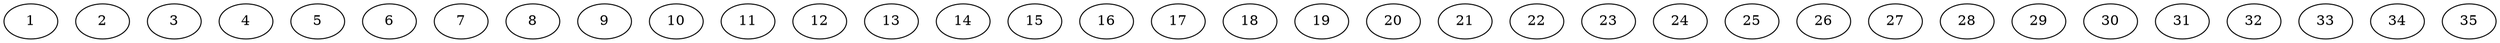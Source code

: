 // DAG automatically generated by daggen at Thu Oct  3 14:05:37 2019
// ./daggen --dot -n 35 --ccr 0.3 --fat 0.9 --regular 0.5 --density 0.9 --mindata 5242880 --maxdata 52428800 
digraph G {
  1 [size="29696000", alpha="0.06", expect_size="8908800"] 
  2 [size="19339947", alpha="0.18", expect_size="5801984"] 
  3 [size="171120640", alpha="0.20", expect_size="51336192"] 
  4 [size="50268160", alpha="0.12", expect_size="15080448"] 
  5 [size="137130667", alpha="0.15", expect_size="41139200"] 
  6 [size="63791787", alpha="0.09", expect_size="19137536"] 
  7 [size="36867413", alpha="0.02", expect_size="11060224"] 
  8 [size="173728427", alpha="0.07", expect_size="52118528"] 
  9 [size="105570987", alpha="0.02", expect_size="31671296"] 
  10 [size="84988587", alpha="0.17", expect_size="25496576"] 
  11 [size="80022187", alpha="0.18", expect_size="24006656"] 
  12 [size="129819307", alpha="0.16", expect_size="38945792"] 
  13 [size="117579093", alpha="0.03", expect_size="35273728"] 
  14 [size="115582293", alpha="0.14", expect_size="34674688"] 
  15 [size="53391360", alpha="0.19", expect_size="16017408"] 
  16 [size="174240427", alpha="0.18", expect_size="52272128"] 
  17 [size="86002347", alpha="0.01", expect_size="25800704"] 
  18 [size="98853547", alpha="0.15", expect_size="29656064"] 
  19 [size="155958613", alpha="0.07", expect_size="46787584"] 
  20 [size="173977600", alpha="0.09", expect_size="52193280"] 
  21 [size="150623573", alpha="0.12", expect_size="45187072"] 
  22 [size="137052160", alpha="0.16", expect_size="41115648"] 
  23 [size="107997867", alpha="0.19", expect_size="32399360"] 
  24 [size="133273600", alpha="0.07", expect_size="39982080"] 
  25 [size="85814613", alpha="0.09", expect_size="25744384"] 
  26 [size="81428480", alpha="0.18", expect_size="24428544"] 
  27 [size="64822613", alpha="0.09", expect_size="19446784"] 
  28 [size="73144320", alpha="0.20", expect_size="21943296"] 
  29 [size="32843093", alpha="0.02", expect_size="9852928"] 
  30 [size="88053760", alpha="0.12", expect_size="26416128"] 
  31 [size="158190933", alpha="0.11", expect_size="47457280"] 
  32 [size="98194773", alpha="0.04", expect_size="29458432"] 
  33 [size="67211947", alpha="0.09", expect_size="20163584"] 
  34 [size="61603840", alpha="0.07", expect_size="18481152"] 
  35 [size="114158933", alpha="0.10", expect_size="34247680"] 
}
